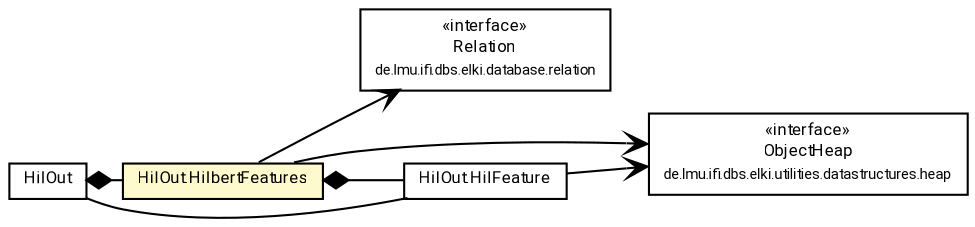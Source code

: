 #!/usr/local/bin/dot
#
# Class diagram 
# Generated by UMLGraph version R5_7_2-60-g0e99a6 (http://www.spinellis.gr/umlgraph/)
#

digraph G {
	graph [fontnames="svg"]
	edge [fontname="Roboto",fontsize=7,labelfontname="Roboto",labelfontsize=7,color="black"];
	node [fontname="Roboto",fontcolor="black",fontsize=8,shape=plaintext,margin=0,width=0,height=0];
	nodesep=0.15;
	ranksep=0.25;
	rankdir=LR;
	// de.lmu.ifi.dbs.elki.database.relation.Relation<O>
	c5042584 [label=<<table title="de.lmu.ifi.dbs.elki.database.relation.Relation" border="0" cellborder="1" cellspacing="0" cellpadding="2" href="../../../database/relation/Relation.html" target="_parent">
		<tr><td><table border="0" cellspacing="0" cellpadding="1">
		<tr><td align="center" balign="center"> &#171;interface&#187; </td></tr>
		<tr><td align="center" balign="center"> <font face="Roboto">Relation</font> </td></tr>
		<tr><td align="center" balign="center"> <font face="Roboto" point-size="7.0">de.lmu.ifi.dbs.elki.database.relation</font> </td></tr>
		</table></td></tr>
		</table>>, URL="../../../database/relation/Relation.html"];
	// de.lmu.ifi.dbs.elki.utilities.datastructures.heap.ObjectHeap<K>
	c5043573 [label=<<table title="de.lmu.ifi.dbs.elki.utilities.datastructures.heap.ObjectHeap" border="0" cellborder="1" cellspacing="0" cellpadding="2" href="../../../utilities/datastructures/heap/ObjectHeap.html" target="_parent">
		<tr><td><table border="0" cellspacing="0" cellpadding="1">
		<tr><td align="center" balign="center"> &#171;interface&#187; </td></tr>
		<tr><td align="center" balign="center"> <font face="Roboto">ObjectHeap</font> </td></tr>
		<tr><td align="center" balign="center"> <font face="Roboto" point-size="7.0">de.lmu.ifi.dbs.elki.utilities.datastructures.heap</font> </td></tr>
		</table></td></tr>
		</table>>, URL="../../../utilities/datastructures/heap/ObjectHeap.html"];
	// de.lmu.ifi.dbs.elki.algorithm.outlier.distance.HilOut<O extends de.lmu.ifi.dbs.elki.data.NumberVector>
	c5044420 [label=<<table title="de.lmu.ifi.dbs.elki.algorithm.outlier.distance.HilOut" border="0" cellborder="1" cellspacing="0" cellpadding="2" href="HilOut.html" target="_parent">
		<tr><td><table border="0" cellspacing="0" cellpadding="1">
		<tr><td align="center" balign="center"> <font face="Roboto">HilOut</font> </td></tr>
		</table></td></tr>
		</table>>, URL="HilOut.html"];
	// de.lmu.ifi.dbs.elki.algorithm.outlier.distance.HilOut<O extends de.lmu.ifi.dbs.elki.data.NumberVector>.HilbertFeatures
	c5044422 [label=<<table title="de.lmu.ifi.dbs.elki.algorithm.outlier.distance.HilOut.HilbertFeatures" border="0" cellborder="1" cellspacing="0" cellpadding="2" bgcolor="lemonChiffon" href="HilOut.HilbertFeatures.html" target="_parent">
		<tr><td><table border="0" cellspacing="0" cellpadding="1">
		<tr><td align="center" balign="center"> <font face="Roboto">HilOut.HilbertFeatures</font> </td></tr>
		</table></td></tr>
		</table>>, URL="HilOut.HilbertFeatures.html"];
	// de.lmu.ifi.dbs.elki.algorithm.outlier.distance.HilOut.HilFeature
	c5044423 [label=<<table title="de.lmu.ifi.dbs.elki.algorithm.outlier.distance.HilOut.HilFeature" border="0" cellborder="1" cellspacing="0" cellpadding="2" href="HilOut.HilFeature.html" target="_parent">
		<tr><td><table border="0" cellspacing="0" cellpadding="1">
		<tr><td align="center" balign="center"> <font face="Roboto">HilOut.HilFeature</font> </td></tr>
		</table></td></tr>
		</table>>, URL="HilOut.HilFeature.html"];
	// de.lmu.ifi.dbs.elki.algorithm.outlier.distance.HilOut<O extends de.lmu.ifi.dbs.elki.data.NumberVector> composed de.lmu.ifi.dbs.elki.algorithm.outlier.distance.HilOut<O extends de.lmu.ifi.dbs.elki.data.NumberVector>.HilbertFeatures
	c5044420 -> c5044422 [arrowhead=none,arrowtail=diamond,dir=back,weight=6];
	// de.lmu.ifi.dbs.elki.algorithm.outlier.distance.HilOut<O extends de.lmu.ifi.dbs.elki.data.NumberVector> assoc de.lmu.ifi.dbs.elki.algorithm.outlier.distance.HilOut.HilFeature
	c5044420 -> c5044423 [arrowhead=none,weight=2];
	// de.lmu.ifi.dbs.elki.algorithm.outlier.distance.HilOut<O extends de.lmu.ifi.dbs.elki.data.NumberVector>.HilbertFeatures composed de.lmu.ifi.dbs.elki.algorithm.outlier.distance.HilOut.HilFeature
	c5044422 -> c5044423 [arrowhead=none,arrowtail=diamond,dir=back,weight=6];
	// de.lmu.ifi.dbs.elki.algorithm.outlier.distance.HilOut<O extends de.lmu.ifi.dbs.elki.data.NumberVector>.HilbertFeatures navassoc de.lmu.ifi.dbs.elki.database.relation.Relation<O>
	c5044422 -> c5042584 [arrowhead=open,weight=1];
	// de.lmu.ifi.dbs.elki.algorithm.outlier.distance.HilOut<O extends de.lmu.ifi.dbs.elki.data.NumberVector>.HilbertFeatures navassoc de.lmu.ifi.dbs.elki.utilities.datastructures.heap.ObjectHeap<K>
	c5044422 -> c5043573 [arrowhead=open,weight=1];
	// de.lmu.ifi.dbs.elki.algorithm.outlier.distance.HilOut.HilFeature navassoc de.lmu.ifi.dbs.elki.utilities.datastructures.heap.ObjectHeap<K>
	c5044423 -> c5043573 [arrowhead=open,weight=1];
}

